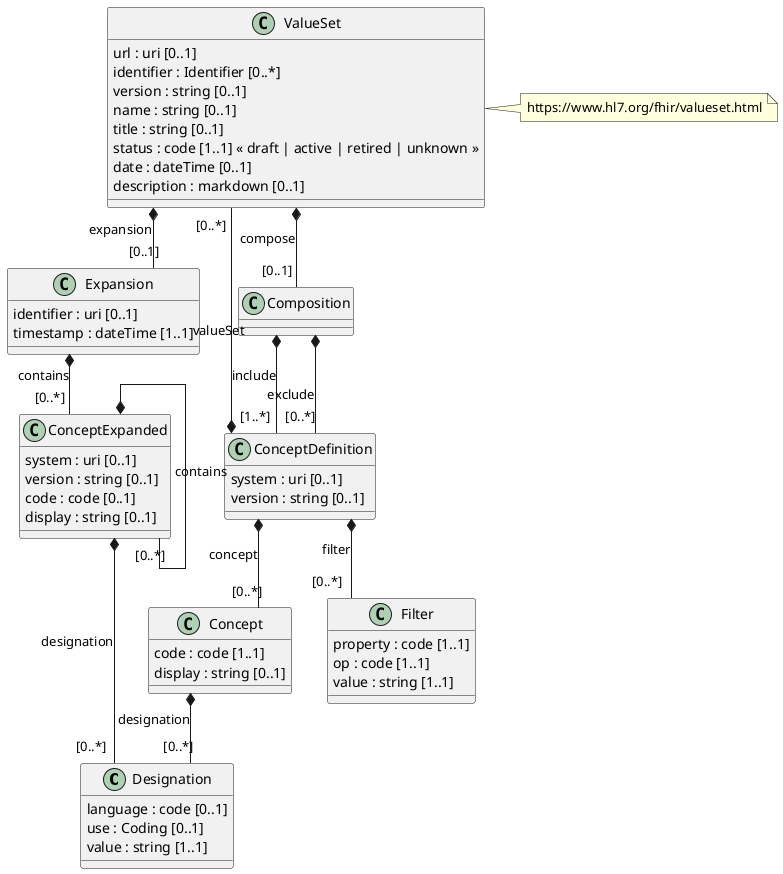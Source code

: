 @startuml
' ========================================
' start: configuration
' ========================================

skinparam linetype ortho

' ========================================
' end: configuration
' ========================================

' ========================================
' start: definition of entities/classes
' ========================================

class Designation {
  language : code [0..1]
  use : Coding [0..1]
  value : string [1..1]
}

class Expansion {
  identifier : uri [0..1]
  timestamp : dateTime [1..1]
}

class Concept {
  code : code [1..1]
  display : string [0..1]
}

class ConceptDefinition {
  system : uri [0..1]
  version : string [0..1]
}

class ConceptExpanded {
  system : uri [0..1]
  version : string [0..1]
  code : code [0..1]
  display : string [0..1]
}

class Composition {
}

class Filter {
  property : code [1..1]
  op : code [1..1]
  value : string [1..1]
}

class ValueSet {
  url : uri [0..1]
  identifier : Identifier [0..*]
  version : string [0..1]
  name : string [0..1]
  title : string [0..1]
  status : code [1..1] « draft | active | retired | unknown »
  date : dateTime [0..1]
  description : markdown [0..1]
}

' ========================================
' end: definition of entities/classes
' ========================================

' ========================================
' start: definition of associations
' ========================================

ValueSet  *-- "[0..1]" Expansion : expansion
ValueSet  *-- "[0..1]" Composition : compose
Expansion *-- "[0..*]" ConceptExpanded : contains
ConceptExpanded *-- "[0..*]" Designation : designation
ConceptExpanded *-- "[0..*]" ConceptExpanded : contains
Concept *-- "[0..*]" Designation : designation
ConceptDefinition *-- "[0..*]" ValueSet : valueSet
ConceptDefinition *-- "[0..*]" Concept : concept
ConceptDefinition *-- "[0..*]" Filter : filter
Composition *-- "[1..*]" ConceptDefinition : include
Composition *-- "[0..*]" ConceptDefinition : exclude

' ========================================
' end: definition of associations
' ========================================


' ========================================
' start: definition of notes
' ========================================

note right of ValueSet
  https://www.hl7.org/fhir/valueset.html
end note

' ========================================
' end: definition of notes
' ========================================

@enduml
